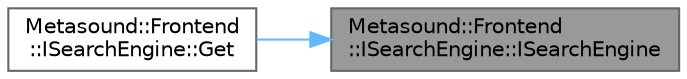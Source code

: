 digraph "Metasound::Frontend::ISearchEngine::ISearchEngine"
{
 // INTERACTIVE_SVG=YES
 // LATEX_PDF_SIZE
  bgcolor="transparent";
  edge [fontname=Helvetica,fontsize=10,labelfontname=Helvetica,labelfontsize=10];
  node [fontname=Helvetica,fontsize=10,shape=box,height=0.2,width=0.4];
  rankdir="RL";
  Node1 [id="Node000001",label="Metasound::Frontend\l::ISearchEngine::ISearchEngine",height=0.2,width=0.4,color="gray40", fillcolor="grey60", style="filled", fontcolor="black",tooltip=" "];
  Node1 -> Node2 [id="edge1_Node000001_Node000002",dir="back",color="steelblue1",style="solid",tooltip=" "];
  Node2 [id="Node000002",label="Metasound::Frontend\l::ISearchEngine::Get",height=0.2,width=0.4,color="grey40", fillcolor="white", style="filled",URL="$de/d77/classMetasound_1_1Frontend_1_1ISearchEngine.html#ae86801d63551a6308df11f3ee79ce29b",tooltip="Return an instance of a search engine."];
}

